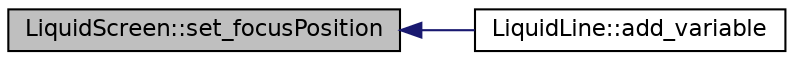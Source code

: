 digraph "LiquidScreen::set_focusPosition"
{
  edge [fontname="Helvetica",fontsize="11",labelfontname="Helvetica",labelfontsize="11"];
  node [fontname="Helvetica",fontsize="11",shape=record];
  rankdir="LR";
  Node27 [label="LiquidScreen::set_focusPosition",height=0.2,width=0.4,color="black", fillcolor="grey75", style="filled", fontcolor="black"];
  Node27 -> Node28 [dir="back",color="midnightblue",fontsize="11",style="solid",fontname="Helvetica"];
  Node28 [label="LiquidLine::add_variable",height=0.2,width=0.4,color="black", fillcolor="white", style="filled",URL="$class_liquid_line.html#a58fa9ef1d59c5cf852aa0e5d834f2365",tooltip="Adds a variable to the line. "];
}
